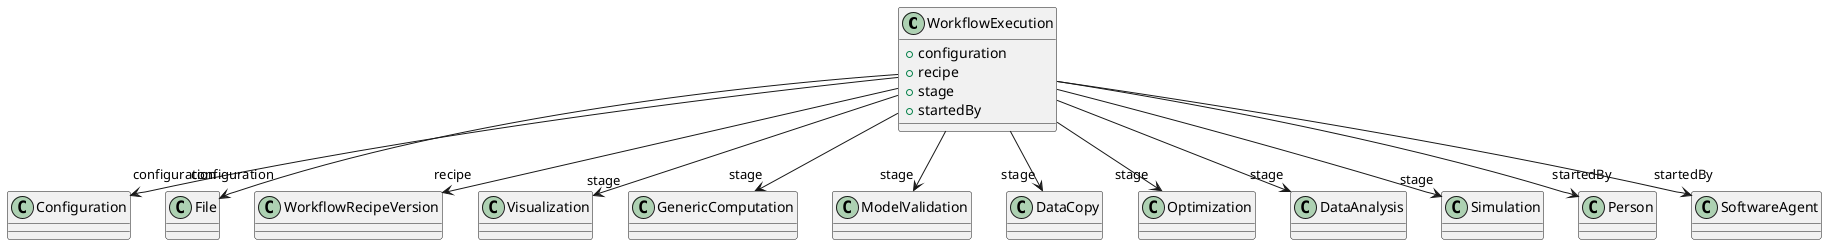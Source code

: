 @startuml
class WorkflowExecution {
+configuration
+recipe
+stage
+startedBy

}
WorkflowExecution -d-> "configuration" Configuration
WorkflowExecution -d-> "configuration" File
WorkflowExecution -d-> "recipe" WorkflowRecipeVersion
WorkflowExecution -d-> "stage" Visualization
WorkflowExecution -d-> "stage" GenericComputation
WorkflowExecution -d-> "stage" ModelValidation
WorkflowExecution -d-> "stage" DataCopy
WorkflowExecution -d-> "stage" Optimization
WorkflowExecution -d-> "stage" DataAnalysis
WorkflowExecution -d-> "stage" Simulation
WorkflowExecution -d-> "startedBy" Person
WorkflowExecution -d-> "startedBy" SoftwareAgent

@enduml